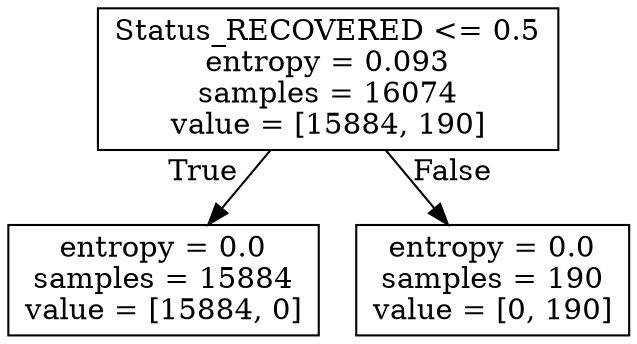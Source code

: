 digraph Tree {
node [shape=box] ;
0 [label="Status_RECOVERED <= 0.5\nentropy = 0.093\nsamples = 16074\nvalue = [15884, 190]"] ;
1 [label="entropy = 0.0\nsamples = 15884\nvalue = [15884, 0]"] ;
0 -> 1 [labeldistance=2.5, labelangle=45, headlabel="True"] ;
2 [label="entropy = 0.0\nsamples = 190\nvalue = [0, 190]"] ;
0 -> 2 [labeldistance=2.5, labelangle=-45, headlabel="False"] ;
}